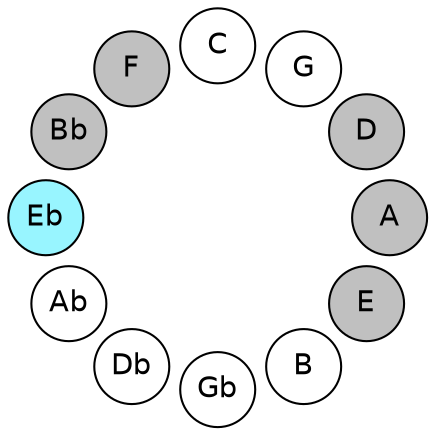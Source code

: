 
graph {

layout = circo;
mindist = .1

node [shape = circle, fontname = Helvetica, margin = 0, style = filled]
edge [style=invis]

subgraph 1 {
	E -- B -- Gb -- Db -- Ab -- Eb -- Bb -- F -- C -- G -- D -- A -- E
}

E [fillcolor = gray];
B [fillcolor = white];
Gb [fillcolor = white];
Db [fillcolor = white];
Ab [fillcolor = white];
Eb [fillcolor = cadetblue1];
Bb [fillcolor = gray];
F [fillcolor = gray];
C [fillcolor = white];
G [fillcolor = white];
D [fillcolor = gray];
A [fillcolor = gray];
}
